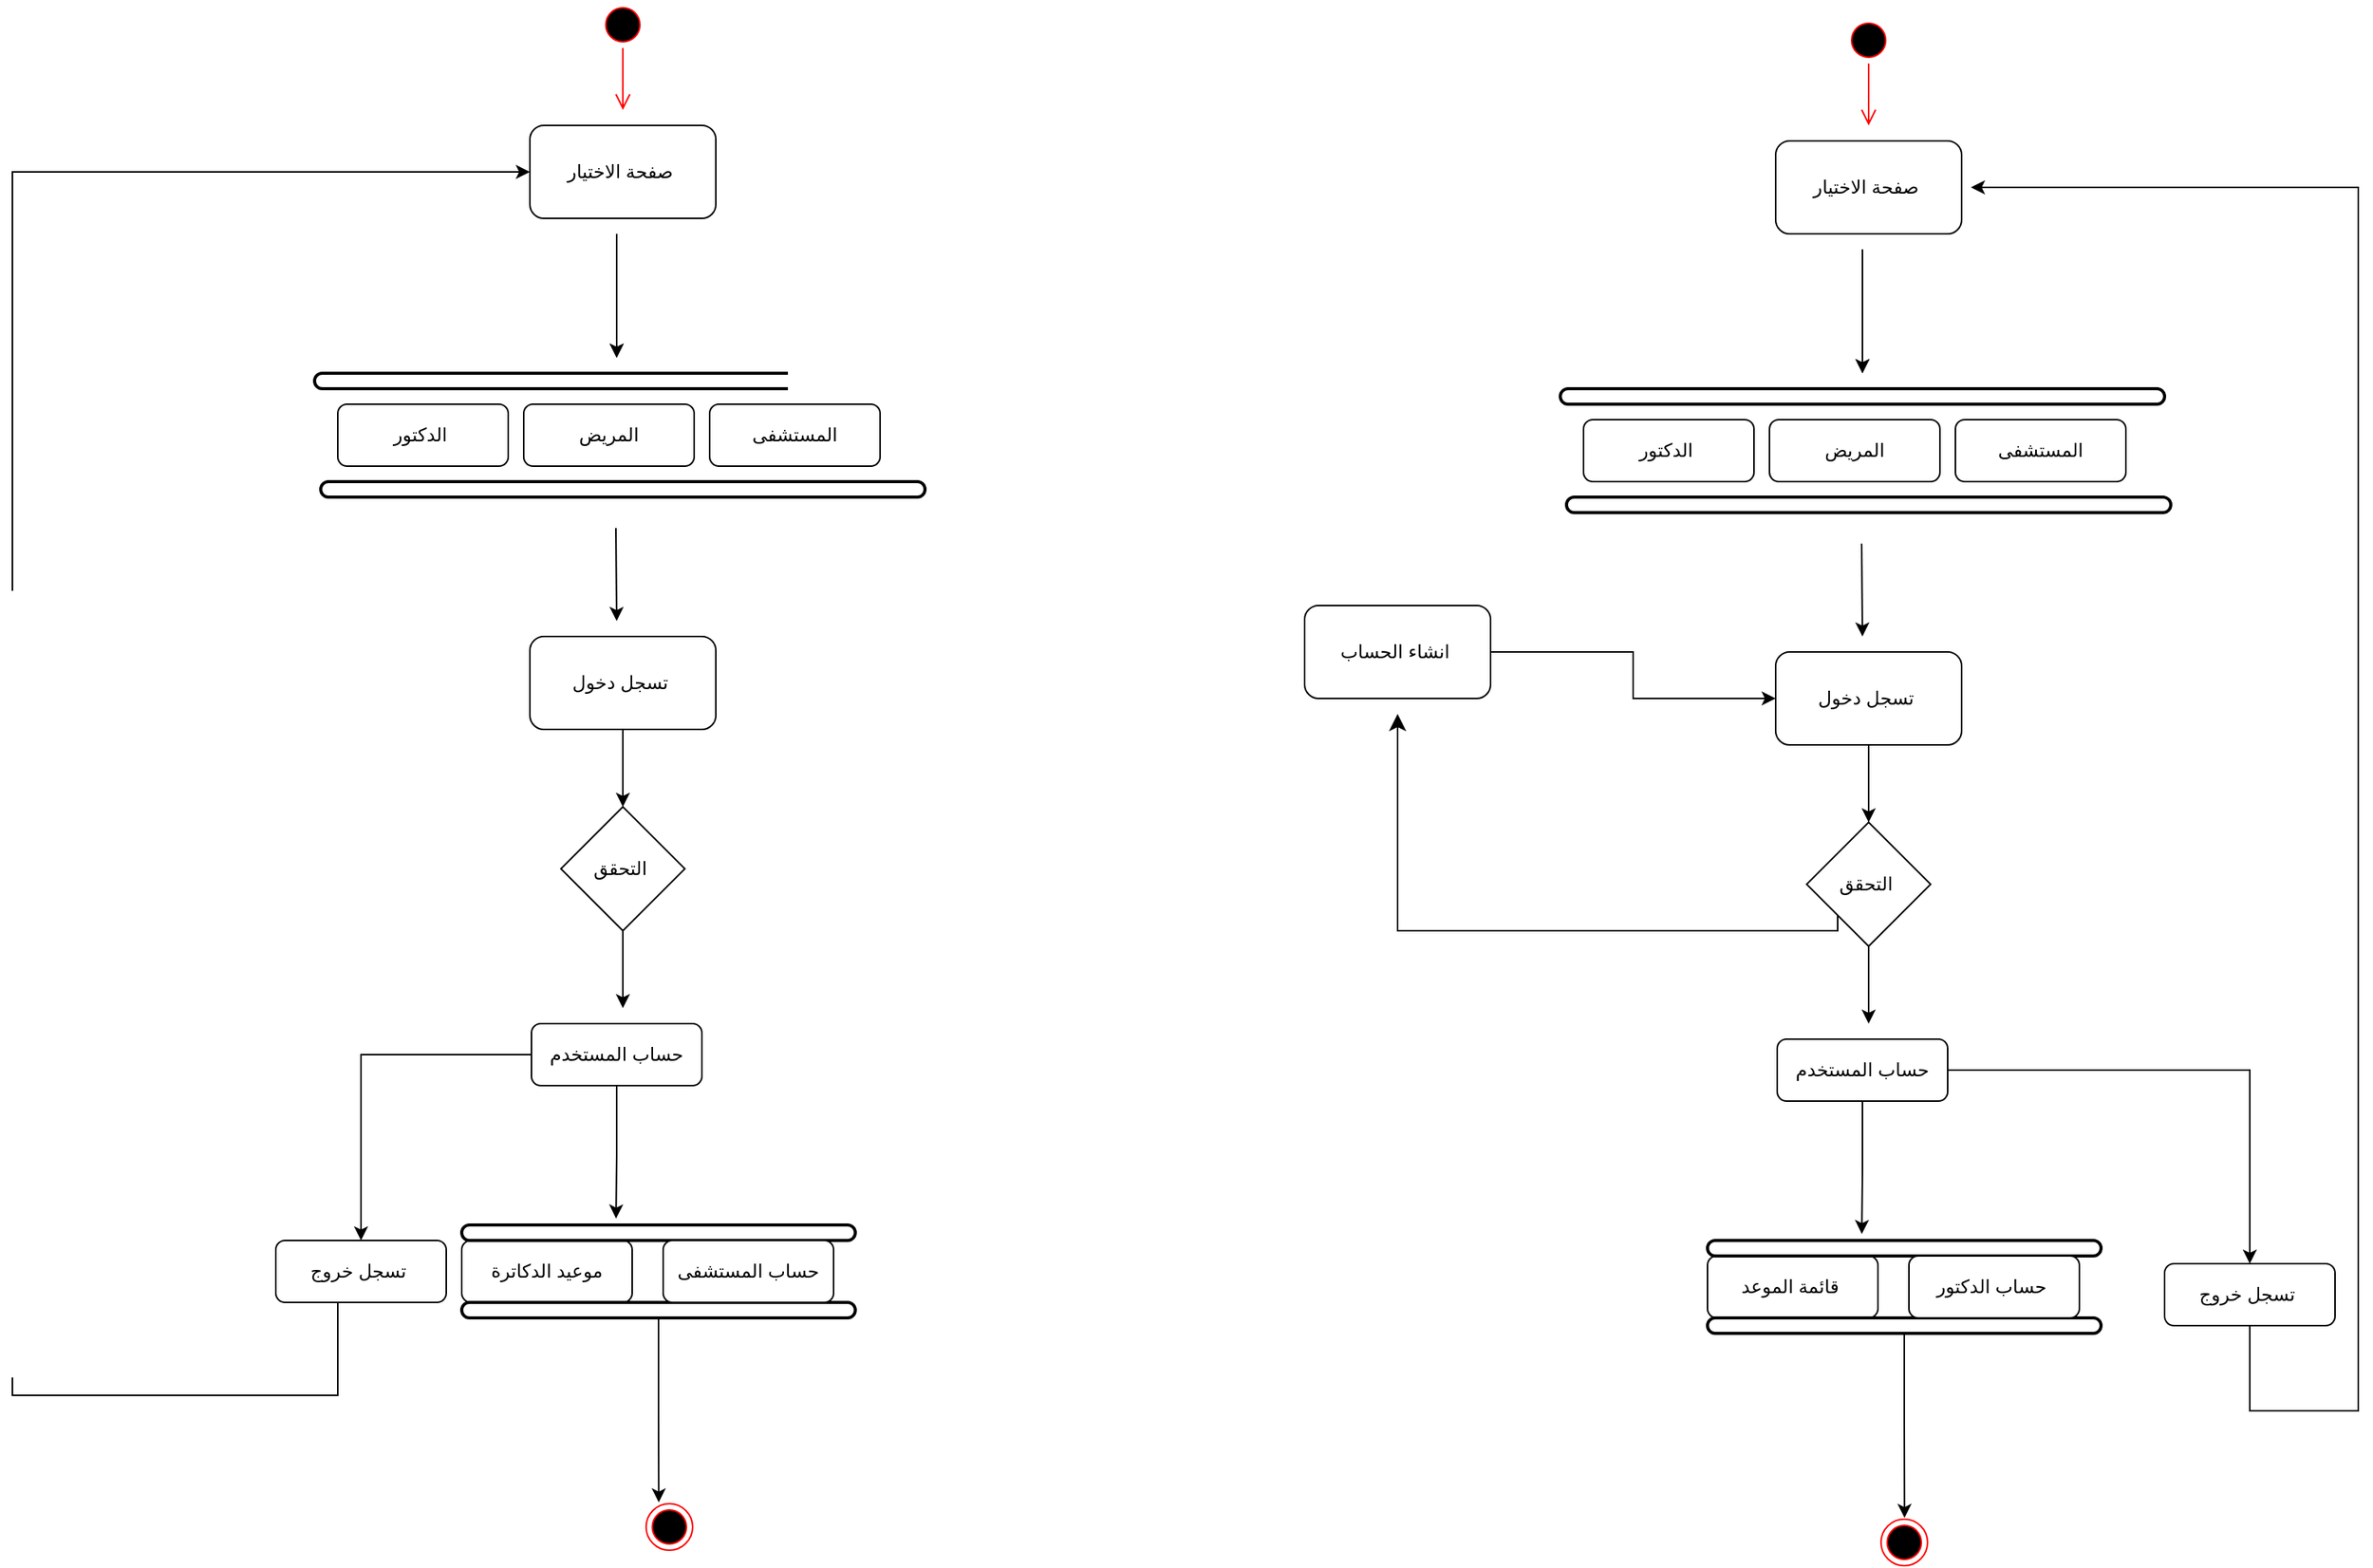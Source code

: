 <mxfile version="20.8.20" type="device"><diagram name="Page-1" id="nrdl_QQGcuas3_sKHGJ9"><mxGraphModel dx="3695" dy="1398" grid="1" gridSize="10" guides="1" tooltips="1" connect="1" arrows="1" fold="1" page="1" pageScale="1" pageWidth="827" pageHeight="1169" math="0" shadow="0"><root><mxCell id="0"/><mxCell id="1" parent="0"/><mxCell id="7J60_a72IJT6gMEPthWW-37" value="" style="ellipse;html=1;shape=startState;fillColor=#000000;strokeColor=#ff0000;" parent="1" vertex="1"><mxGeometry x="-381" y="110" width="30" height="30" as="geometry"/></mxCell><mxCell id="7J60_a72IJT6gMEPthWW-38" value="" style="edgeStyle=orthogonalEdgeStyle;html=1;verticalAlign=bottom;endArrow=open;endSize=8;strokeColor=#ff0000;rounded=0;" parent="1" source="7J60_a72IJT6gMEPthWW-37" edge="1"><mxGeometry relative="1" as="geometry"><mxPoint x="-366" y="180" as="targetPoint"/></mxGeometry></mxCell><mxCell id="7J60_a72IJT6gMEPthWW-39" value="" style="ellipse;html=1;shape=endState;fillColor=#000000;strokeColor=#ff0000;" parent="1" vertex="1"><mxGeometry x="-351" y="1080" width="30" height="30" as="geometry"/></mxCell><mxCell id="7J60_a72IJT6gMEPthWW-40" value="تسجل دخول&amp;nbsp;" style="rounded=1;whiteSpace=wrap;html=1;" parent="1" vertex="1"><mxGeometry x="-426" y="520" width="120" height="60" as="geometry"/></mxCell><mxCell id="7J60_a72IJT6gMEPthWW-41" value="" style="endArrow=classic;html=1;rounded=0;" parent="1" edge="1"><mxGeometry width="50" height="50" relative="1" as="geometry"><mxPoint x="-370" y="260" as="sourcePoint"/><mxPoint x="-370" y="340" as="targetPoint"/></mxGeometry></mxCell><mxCell id="7J60_a72IJT6gMEPthWW-42" value="التحقق&amp;nbsp;" style="rhombus;whiteSpace=wrap;html=1;" parent="1" vertex="1"><mxGeometry x="-406" y="630" width="80" height="80" as="geometry"/></mxCell><mxCell id="7J60_a72IJT6gMEPthWW-43" value="" style="endArrow=classic;html=1;rounded=0;" parent="1" edge="1"><mxGeometry width="50" height="50" relative="1" as="geometry"><mxPoint x="-366" y="710" as="sourcePoint"/><mxPoint x="-366" y="760" as="targetPoint"/></mxGeometry></mxCell><mxCell id="7J60_a72IJT6gMEPthWW-44" value="المستشفى" style="rounded=1;whiteSpace=wrap;html=1;" parent="1" vertex="1"><mxGeometry x="-310" y="370" width="110" height="40" as="geometry"/></mxCell><mxCell id="7J60_a72IJT6gMEPthWW-45" value="المريض" style="rounded=1;whiteSpace=wrap;html=1;" parent="1" vertex="1"><mxGeometry x="-430" y="370" width="110" height="40" as="geometry"/></mxCell><mxCell id="7J60_a72IJT6gMEPthWW-46" value="الدكتور&amp;nbsp;" style="rounded=1;whiteSpace=wrap;html=1;" parent="1" vertex="1"><mxGeometry x="-550" y="370" width="110" height="40" as="geometry"/></mxCell><mxCell id="7J60_a72IJT6gMEPthWW-47" value="" style="rounded=1;whiteSpace=wrap;html=1;absoluteArcSize=1;arcSize=14;strokeWidth=2;" parent="1" vertex="1"><mxGeometry x="-565" y="350" width="390" height="10" as="geometry"/></mxCell><mxCell id="7J60_a72IJT6gMEPthWW-48" value="" style="rounded=1;whiteSpace=wrap;html=1;absoluteArcSize=1;arcSize=14;strokeWidth=2;" parent="1" vertex="1"><mxGeometry x="-561" y="420" width="390" height="10" as="geometry"/></mxCell><mxCell id="7J60_a72IJT6gMEPthWW-49" value="" style="endArrow=classic;html=1;rounded=0;" parent="1" edge="1"><mxGeometry width="50" height="50" relative="1" as="geometry"><mxPoint x="-370.5" y="450" as="sourcePoint"/><mxPoint x="-370" y="510" as="targetPoint"/></mxGeometry></mxCell><mxCell id="7J60_a72IJT6gMEPthWW-50" value="صفحة الاختيار&amp;nbsp;" style="rounded=1;whiteSpace=wrap;html=1;" parent="1" vertex="1"><mxGeometry x="-426" y="190" width="120" height="60" as="geometry"/></mxCell><mxCell id="7J60_a72IJT6gMEPthWW-51" value="" style="endArrow=classic;html=1;rounded=0;" parent="1" edge="1"><mxGeometry width="50" height="50" relative="1" as="geometry"><mxPoint x="-370" y="260" as="sourcePoint"/><mxPoint x="-370" y="340" as="targetPoint"/></mxGeometry></mxCell><mxCell id="7J60_a72IJT6gMEPthWW-52" value="" style="endArrow=classic;html=1;rounded=0;exitX=0.5;exitY=1;exitDx=0;exitDy=0;" parent="1" source="7J60_a72IJT6gMEPthWW-40" edge="1"><mxGeometry width="50" height="50" relative="1" as="geometry"><mxPoint x="-366.2" y="590" as="sourcePoint"/><mxPoint x="-366" y="630" as="targetPoint"/></mxGeometry></mxCell><mxCell id="7J60_a72IJT6gMEPthWW-53" style="edgeStyle=orthogonalEdgeStyle;rounded=0;orthogonalLoop=1;jettySize=auto;html=1;entryX=0.392;entryY=-0.417;entryDx=0;entryDy=0;entryPerimeter=0;" parent="1" source="7J60_a72IJT6gMEPthWW-55" target="7J60_a72IJT6gMEPthWW-58" edge="1"><mxGeometry relative="1" as="geometry"/></mxCell><mxCell id="7J60_a72IJT6gMEPthWW-54" style="edgeStyle=orthogonalEdgeStyle;rounded=0;orthogonalLoop=1;jettySize=auto;html=1;entryX=0.5;entryY=0;entryDx=0;entryDy=0;" parent="1" source="7J60_a72IJT6gMEPthWW-55" target="7J60_a72IJT6gMEPthWW-62" edge="1"><mxGeometry relative="1" as="geometry"/></mxCell><mxCell id="7J60_a72IJT6gMEPthWW-55" value="حساب المستخدم" style="rounded=1;whiteSpace=wrap;html=1;" parent="1" vertex="1"><mxGeometry x="-425" y="770" width="110" height="40" as="geometry"/></mxCell><mxCell id="7J60_a72IJT6gMEPthWW-56" style="edgeStyle=orthogonalEdgeStyle;rounded=0;orthogonalLoop=1;jettySize=auto;html=1;entryX=0;entryY=0.5;entryDx=0;entryDy=0;movable=1;resizable=1;rotatable=1;deletable=1;editable=1;locked=0;connectable=1;" parent="1" source="7J60_a72IJT6gMEPthWW-62" target="7J60_a72IJT6gMEPthWW-50" edge="1"><mxGeometry relative="1" as="geometry"><Array as="points"><mxPoint x="-550" y="1010"/><mxPoint x="-760" y="1010"/><mxPoint x="-760" y="220"/></Array></mxGeometry></mxCell><mxCell id="7J60_a72IJT6gMEPthWW-57" value="موعيد الدكاترة" style="rounded=1;whiteSpace=wrap;html=1;" parent="1" vertex="1"><mxGeometry x="-470" y="910" width="110" height="40" as="geometry"/></mxCell><mxCell id="7J60_a72IJT6gMEPthWW-58" value="" style="rounded=1;whiteSpace=wrap;html=1;absoluteArcSize=1;arcSize=14;strokeWidth=2;" parent="1" vertex="1"><mxGeometry x="-470" y="900" width="254" height="10" as="geometry"/></mxCell><mxCell id="7J60_a72IJT6gMEPthWW-59" style="edgeStyle=orthogonalEdgeStyle;rounded=0;orthogonalLoop=1;jettySize=auto;html=1;entryX=0.272;entryY=-0.028;entryDx=0;entryDy=0;entryPerimeter=0;" parent="1" source="7J60_a72IJT6gMEPthWW-60" target="7J60_a72IJT6gMEPthWW-39" edge="1"><mxGeometry relative="1" as="geometry"/></mxCell><mxCell id="7J60_a72IJT6gMEPthWW-60" value="" style="rounded=1;whiteSpace=wrap;html=1;absoluteArcSize=1;arcSize=14;strokeWidth=2;" parent="1" vertex="1"><mxGeometry x="-470" y="950" width="254" height="10" as="geometry"/></mxCell><mxCell id="7J60_a72IJT6gMEPthWW-61" value="حساب المستشفى" style="rounded=1;whiteSpace=wrap;html=1;" parent="1" vertex="1"><mxGeometry x="-340" y="910" width="110" height="40" as="geometry"/></mxCell><mxCell id="7J60_a72IJT6gMEPthWW-62" value="تسجل خروج&amp;nbsp;" style="rounded=1;whiteSpace=wrap;html=1;" parent="1" vertex="1"><mxGeometry x="-590" y="910" width="110" height="40" as="geometry"/></mxCell><mxCell id="7J60_a72IJT6gMEPthWW-63" value="" style="ellipse;html=1;shape=startState;fillColor=#000000;strokeColor=#ff0000;" parent="1" vertex="1"><mxGeometry x="423" y="120" width="30" height="30" as="geometry"/></mxCell><mxCell id="7J60_a72IJT6gMEPthWW-64" value="" style="edgeStyle=orthogonalEdgeStyle;html=1;verticalAlign=bottom;endArrow=open;endSize=8;strokeColor=#ff0000;rounded=0;" parent="1" source="7J60_a72IJT6gMEPthWW-63" edge="1"><mxGeometry relative="1" as="geometry"><mxPoint x="438" y="190" as="targetPoint"/></mxGeometry></mxCell><mxCell id="7J60_a72IJT6gMEPthWW-65" value="" style="ellipse;html=1;shape=endState;fillColor=#000000;strokeColor=#ff0000;" parent="1" vertex="1"><mxGeometry x="446" y="1090" width="30" height="30" as="geometry"/></mxCell><mxCell id="7J60_a72IJT6gMEPthWW-66" value="تسجل دخول&amp;nbsp;" style="rounded=1;whiteSpace=wrap;html=1;" parent="1" vertex="1"><mxGeometry x="378" y="530" width="120" height="60" as="geometry"/></mxCell><mxCell id="7J60_a72IJT6gMEPthWW-67" value="" style="endArrow=classic;html=1;rounded=0;" parent="1" edge="1"><mxGeometry width="50" height="50" relative="1" as="geometry"><mxPoint x="434" y="270" as="sourcePoint"/><mxPoint x="434" y="350" as="targetPoint"/></mxGeometry></mxCell><mxCell id="7J60_a72IJT6gMEPthWW-68" value="التحقق&amp;nbsp;" style="rhombus;whiteSpace=wrap;html=1;" parent="1" vertex="1"><mxGeometry x="398" y="640" width="80" height="80" as="geometry"/></mxCell><mxCell id="7J60_a72IJT6gMEPthWW-69" value="" style="endArrow=classic;html=1;rounded=0;" parent="1" edge="1"><mxGeometry width="50" height="50" relative="1" as="geometry"><mxPoint x="438" y="720" as="sourcePoint"/><mxPoint x="438" y="770" as="targetPoint"/></mxGeometry></mxCell><mxCell id="7J60_a72IJT6gMEPthWW-70" value="المستشفى" style="rounded=1;whiteSpace=wrap;html=1;" parent="1" vertex="1"><mxGeometry x="494" y="380" width="110" height="40" as="geometry"/></mxCell><mxCell id="7J60_a72IJT6gMEPthWW-71" value="المريض" style="rounded=1;whiteSpace=wrap;html=1;" parent="1" vertex="1"><mxGeometry x="374" y="380" width="110" height="40" as="geometry"/></mxCell><mxCell id="7J60_a72IJT6gMEPthWW-72" value="الدكتور&amp;nbsp;" style="rounded=1;whiteSpace=wrap;html=1;" parent="1" vertex="1"><mxGeometry x="254" y="380" width="110" height="40" as="geometry"/></mxCell><mxCell id="7J60_a72IJT6gMEPthWW-73" value="" style="rounded=1;whiteSpace=wrap;html=1;absoluteArcSize=1;arcSize=14;strokeWidth=2;" parent="1" vertex="1"><mxGeometry x="239" y="360" width="390" height="10" as="geometry"/></mxCell><mxCell id="7J60_a72IJT6gMEPthWW-74" value="" style="rounded=1;whiteSpace=wrap;html=1;absoluteArcSize=1;arcSize=14;strokeWidth=2;" parent="1" vertex="1"><mxGeometry x="243" y="430" width="390" height="10" as="geometry"/></mxCell><mxCell id="7J60_a72IJT6gMEPthWW-75" value="" style="endArrow=classic;html=1;rounded=0;" parent="1" edge="1"><mxGeometry width="50" height="50" relative="1" as="geometry"><mxPoint x="433.5" y="460" as="sourcePoint"/><mxPoint x="434" y="520" as="targetPoint"/></mxGeometry></mxCell><mxCell id="7J60_a72IJT6gMEPthWW-76" value="صفحة الاختيار&amp;nbsp;" style="rounded=1;whiteSpace=wrap;html=1;" parent="1" vertex="1"><mxGeometry x="378" y="200" width="120" height="60" as="geometry"/></mxCell><mxCell id="7J60_a72IJT6gMEPthWW-77" value="" style="endArrow=classic;html=1;rounded=0;" parent="1" edge="1"><mxGeometry width="50" height="50" relative="1" as="geometry"><mxPoint x="434" y="270" as="sourcePoint"/><mxPoint x="434" y="350" as="targetPoint"/></mxGeometry></mxCell><mxCell id="7J60_a72IJT6gMEPthWW-78" value="" style="endArrow=classic;html=1;rounded=0;exitX=0.5;exitY=1;exitDx=0;exitDy=0;" parent="1" source="7J60_a72IJT6gMEPthWW-66" edge="1"><mxGeometry width="50" height="50" relative="1" as="geometry"><mxPoint x="437.8" y="600" as="sourcePoint"/><mxPoint x="438" y="640" as="targetPoint"/></mxGeometry></mxCell><mxCell id="7J60_a72IJT6gMEPthWW-79" value="" style="edgeStyle=elbowEdgeStyle;elbow=vertical;endArrow=classic;html=1;curved=0;rounded=0;endSize=8;startSize=8;exitX=0;exitY=1;exitDx=0;exitDy=0;fontStyle=4" parent="1" source="7J60_a72IJT6gMEPthWW-68" edge="1"><mxGeometry width="50" height="50" relative="1" as="geometry"><mxPoint x="329" y="720" as="sourcePoint"/><mxPoint x="134" y="570" as="targetPoint"/><Array as="points"><mxPoint x="274" y="710"/><mxPoint x="224" y="690"/><mxPoint x="-121" y="530"/><mxPoint x="29" y="250"/><mxPoint x="199" y="680"/><mxPoint x="149" y="660"/></Array></mxGeometry></mxCell><mxCell id="7J60_a72IJT6gMEPthWW-80" style="edgeStyle=orthogonalEdgeStyle;rounded=0;orthogonalLoop=1;jettySize=auto;html=1;" parent="1" source="7J60_a72IJT6gMEPthWW-81" target="7J60_a72IJT6gMEPthWW-66" edge="1"><mxGeometry relative="1" as="geometry"/></mxCell><mxCell id="7J60_a72IJT6gMEPthWW-81" value="انشاء الحساب&amp;nbsp;" style="rounded=1;whiteSpace=wrap;html=1;" parent="1" vertex="1"><mxGeometry x="74" y="500" width="120" height="60" as="geometry"/></mxCell><mxCell id="7J60_a72IJT6gMEPthWW-82" style="edgeStyle=orthogonalEdgeStyle;rounded=0;orthogonalLoop=1;jettySize=auto;html=1;entryX=0.392;entryY=-0.417;entryDx=0;entryDy=0;entryPerimeter=0;" parent="1" source="7J60_a72IJT6gMEPthWW-84" target="7J60_a72IJT6gMEPthWW-87" edge="1"><mxGeometry relative="1" as="geometry"/></mxCell><mxCell id="7J60_a72IJT6gMEPthWW-83" style="edgeStyle=orthogonalEdgeStyle;rounded=0;orthogonalLoop=1;jettySize=auto;html=1;entryX=0.5;entryY=0;entryDx=0;entryDy=0;" parent="1" source="7J60_a72IJT6gMEPthWW-84" target="7J60_a72IJT6gMEPthWW-91" edge="1"><mxGeometry relative="1" as="geometry"/></mxCell><mxCell id="7J60_a72IJT6gMEPthWW-84" value="حساب المستخدم" style="rounded=1;whiteSpace=wrap;html=1;" parent="1" vertex="1"><mxGeometry x="379" y="780" width="110" height="40" as="geometry"/></mxCell><mxCell id="7J60_a72IJT6gMEPthWW-85" style="edgeStyle=orthogonalEdgeStyle;rounded=0;orthogonalLoop=1;jettySize=auto;html=1;movable=1;resizable=1;rotatable=1;deletable=1;editable=1;locked=0;connectable=1;" parent="1" source="7J60_a72IJT6gMEPthWW-91" edge="1"><mxGeometry relative="1" as="geometry"><Array as="points"><mxPoint x="684" y="1020"/><mxPoint x="754" y="1020"/><mxPoint x="754" y="230"/></Array><mxPoint x="504" y="230" as="targetPoint"/></mxGeometry></mxCell><mxCell id="7J60_a72IJT6gMEPthWW-86" value="قائمة الموعد&amp;nbsp;" style="rounded=1;whiteSpace=wrap;html=1;" parent="1" vertex="1"><mxGeometry x="334" y="920" width="110" height="40" as="geometry"/></mxCell><mxCell id="7J60_a72IJT6gMEPthWW-87" value="" style="rounded=1;whiteSpace=wrap;html=1;absoluteArcSize=1;arcSize=14;strokeWidth=2;" parent="1" vertex="1"><mxGeometry x="334" y="910" width="254" height="10" as="geometry"/></mxCell><mxCell id="7J60_a72IJT6gMEPthWW-88" style="edgeStyle=orthogonalEdgeStyle;rounded=0;orthogonalLoop=1;jettySize=auto;html=1;entryX=0.272;entryY=-0.028;entryDx=0;entryDy=0;entryPerimeter=0;" parent="1" source="7J60_a72IJT6gMEPthWW-89" edge="1"><mxGeometry relative="1" as="geometry"><mxPoint x="461.16" y="1089.16" as="targetPoint"/></mxGeometry></mxCell><mxCell id="7J60_a72IJT6gMEPthWW-89" value="" style="rounded=1;whiteSpace=wrap;html=1;absoluteArcSize=1;arcSize=14;strokeWidth=2;" parent="1" vertex="1"><mxGeometry x="334" y="960" width="254" height="10" as="geometry"/></mxCell><mxCell id="7J60_a72IJT6gMEPthWW-90" value="حساب الدكتور&amp;nbsp;" style="rounded=1;whiteSpace=wrap;html=1;" parent="1" vertex="1"><mxGeometry x="464" y="920" width="110" height="40" as="geometry"/></mxCell><mxCell id="7J60_a72IJT6gMEPthWW-91" value="تسجل خروج&amp;nbsp;" style="rounded=1;whiteSpace=wrap;html=1;" parent="1" vertex="1"><mxGeometry x="629" y="925" width="110" height="40" as="geometry"/></mxCell></root></mxGraphModel></diagram></mxfile>